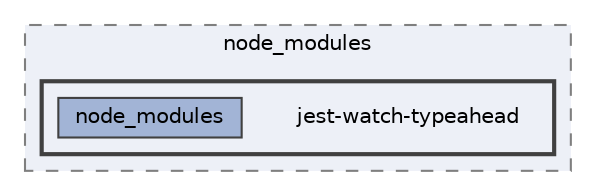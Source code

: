 digraph "pkiclassroomrescheduler/src/main/frontend/node_modules/jest-watch-typeahead"
{
 // LATEX_PDF_SIZE
  bgcolor="transparent";
  edge [fontname=Helvetica,fontsize=10,labelfontname=Helvetica,labelfontsize=10];
  node [fontname=Helvetica,fontsize=10,shape=box,height=0.2,width=0.4];
  compound=true
  subgraph clusterdir_72953eda66ccb3a2722c28e1c3e6c23b {
    graph [ bgcolor="#edf0f7", pencolor="grey50", label="node_modules", fontname=Helvetica,fontsize=10 style="filled,dashed", URL="dir_72953eda66ccb3a2722c28e1c3e6c23b.html",tooltip=""]
  subgraph clusterdir_784a681a8e56c514ea93cb9c67fe955a {
    graph [ bgcolor="#edf0f7", pencolor="grey25", label="", fontname=Helvetica,fontsize=10 style="filled,bold", URL="dir_784a681a8e56c514ea93cb9c67fe955a.html",tooltip=""]
    dir_784a681a8e56c514ea93cb9c67fe955a [shape=plaintext, label="jest-watch-typeahead"];
  dir_8c1174610151f99428fe0f8c9201e1f2 [label="node_modules", fillcolor="#a2b4d6", color="grey25", style="filled", URL="dir_8c1174610151f99428fe0f8c9201e1f2.html",tooltip=""];
  }
  }
}
